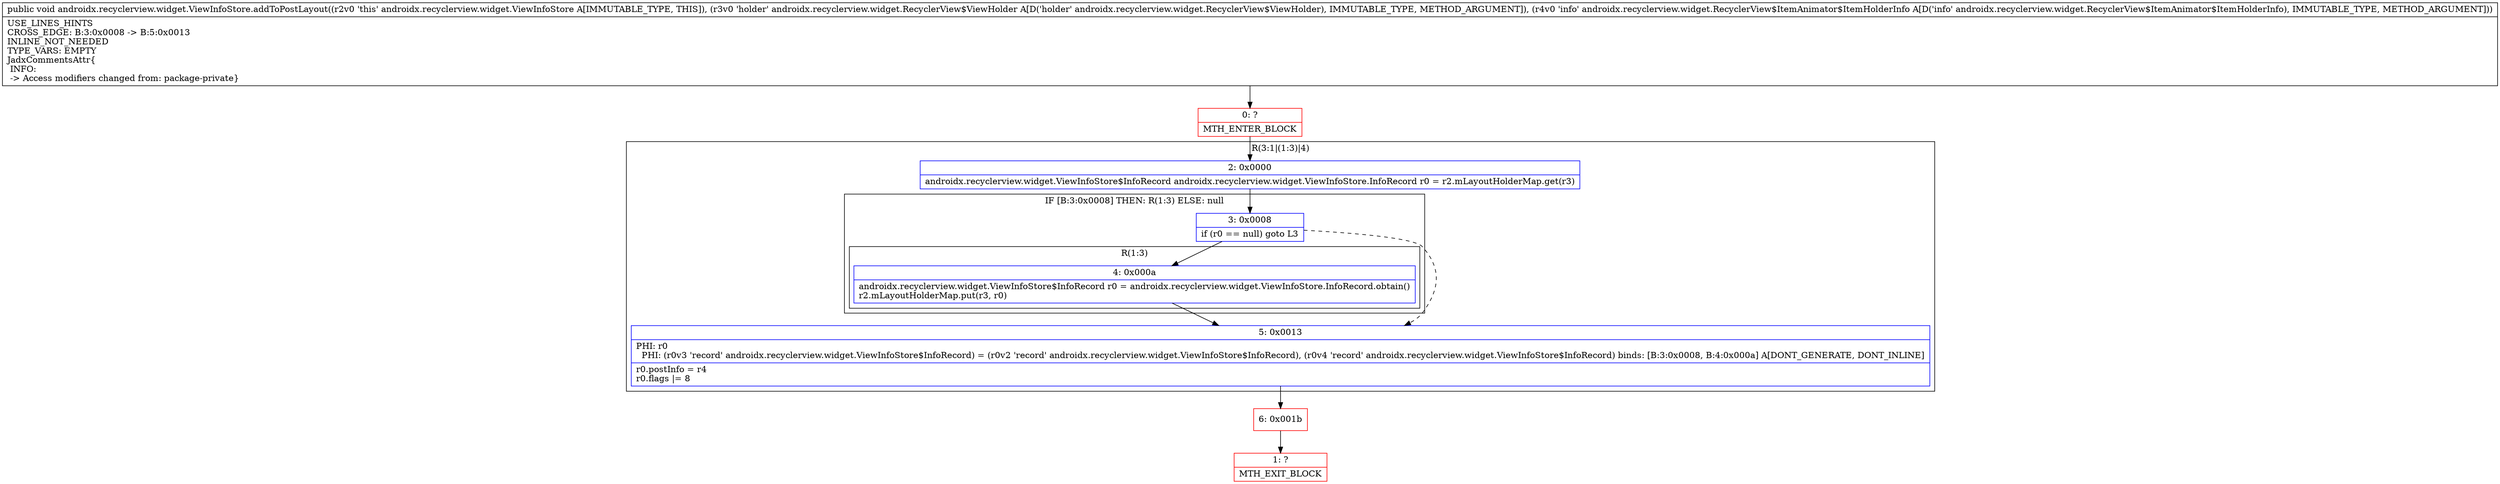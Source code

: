 digraph "CFG forandroidx.recyclerview.widget.ViewInfoStore.addToPostLayout(Landroidx\/recyclerview\/widget\/RecyclerView$ViewHolder;Landroidx\/recyclerview\/widget\/RecyclerView$ItemAnimator$ItemHolderInfo;)V" {
subgraph cluster_Region_829427109 {
label = "R(3:1|(1:3)|4)";
node [shape=record,color=blue];
Node_2 [shape=record,label="{2\:\ 0x0000|androidx.recyclerview.widget.ViewInfoStore$InfoRecord androidx.recyclerview.widget.ViewInfoStore.InfoRecord r0 = r2.mLayoutHolderMap.get(r3)\l}"];
subgraph cluster_IfRegion_1530313750 {
label = "IF [B:3:0x0008] THEN: R(1:3) ELSE: null";
node [shape=record,color=blue];
Node_3 [shape=record,label="{3\:\ 0x0008|if (r0 == null) goto L3\l}"];
subgraph cluster_Region_277850884 {
label = "R(1:3)";
node [shape=record,color=blue];
Node_4 [shape=record,label="{4\:\ 0x000a|androidx.recyclerview.widget.ViewInfoStore$InfoRecord r0 = androidx.recyclerview.widget.ViewInfoStore.InfoRecord.obtain()\lr2.mLayoutHolderMap.put(r3, r0)\l}"];
}
}
Node_5 [shape=record,label="{5\:\ 0x0013|PHI: r0 \l  PHI: (r0v3 'record' androidx.recyclerview.widget.ViewInfoStore$InfoRecord) = (r0v2 'record' androidx.recyclerview.widget.ViewInfoStore$InfoRecord), (r0v4 'record' androidx.recyclerview.widget.ViewInfoStore$InfoRecord) binds: [B:3:0x0008, B:4:0x000a] A[DONT_GENERATE, DONT_INLINE]\l|r0.postInfo = r4\lr0.flags \|= 8\l}"];
}
Node_0 [shape=record,color=red,label="{0\:\ ?|MTH_ENTER_BLOCK\l}"];
Node_6 [shape=record,color=red,label="{6\:\ 0x001b}"];
Node_1 [shape=record,color=red,label="{1\:\ ?|MTH_EXIT_BLOCK\l}"];
MethodNode[shape=record,label="{public void androidx.recyclerview.widget.ViewInfoStore.addToPostLayout((r2v0 'this' androidx.recyclerview.widget.ViewInfoStore A[IMMUTABLE_TYPE, THIS]), (r3v0 'holder' androidx.recyclerview.widget.RecyclerView$ViewHolder A[D('holder' androidx.recyclerview.widget.RecyclerView$ViewHolder), IMMUTABLE_TYPE, METHOD_ARGUMENT]), (r4v0 'info' androidx.recyclerview.widget.RecyclerView$ItemAnimator$ItemHolderInfo A[D('info' androidx.recyclerview.widget.RecyclerView$ItemAnimator$ItemHolderInfo), IMMUTABLE_TYPE, METHOD_ARGUMENT]))  | USE_LINES_HINTS\lCROSS_EDGE: B:3:0x0008 \-\> B:5:0x0013\lINLINE_NOT_NEEDED\lTYPE_VARS: EMPTY\lJadxCommentsAttr\{\l INFO: \l \-\> Access modifiers changed from: package\-private\}\l}"];
MethodNode -> Node_0;Node_2 -> Node_3;
Node_3 -> Node_4;
Node_3 -> Node_5[style=dashed];
Node_4 -> Node_5;
Node_5 -> Node_6;
Node_0 -> Node_2;
Node_6 -> Node_1;
}

